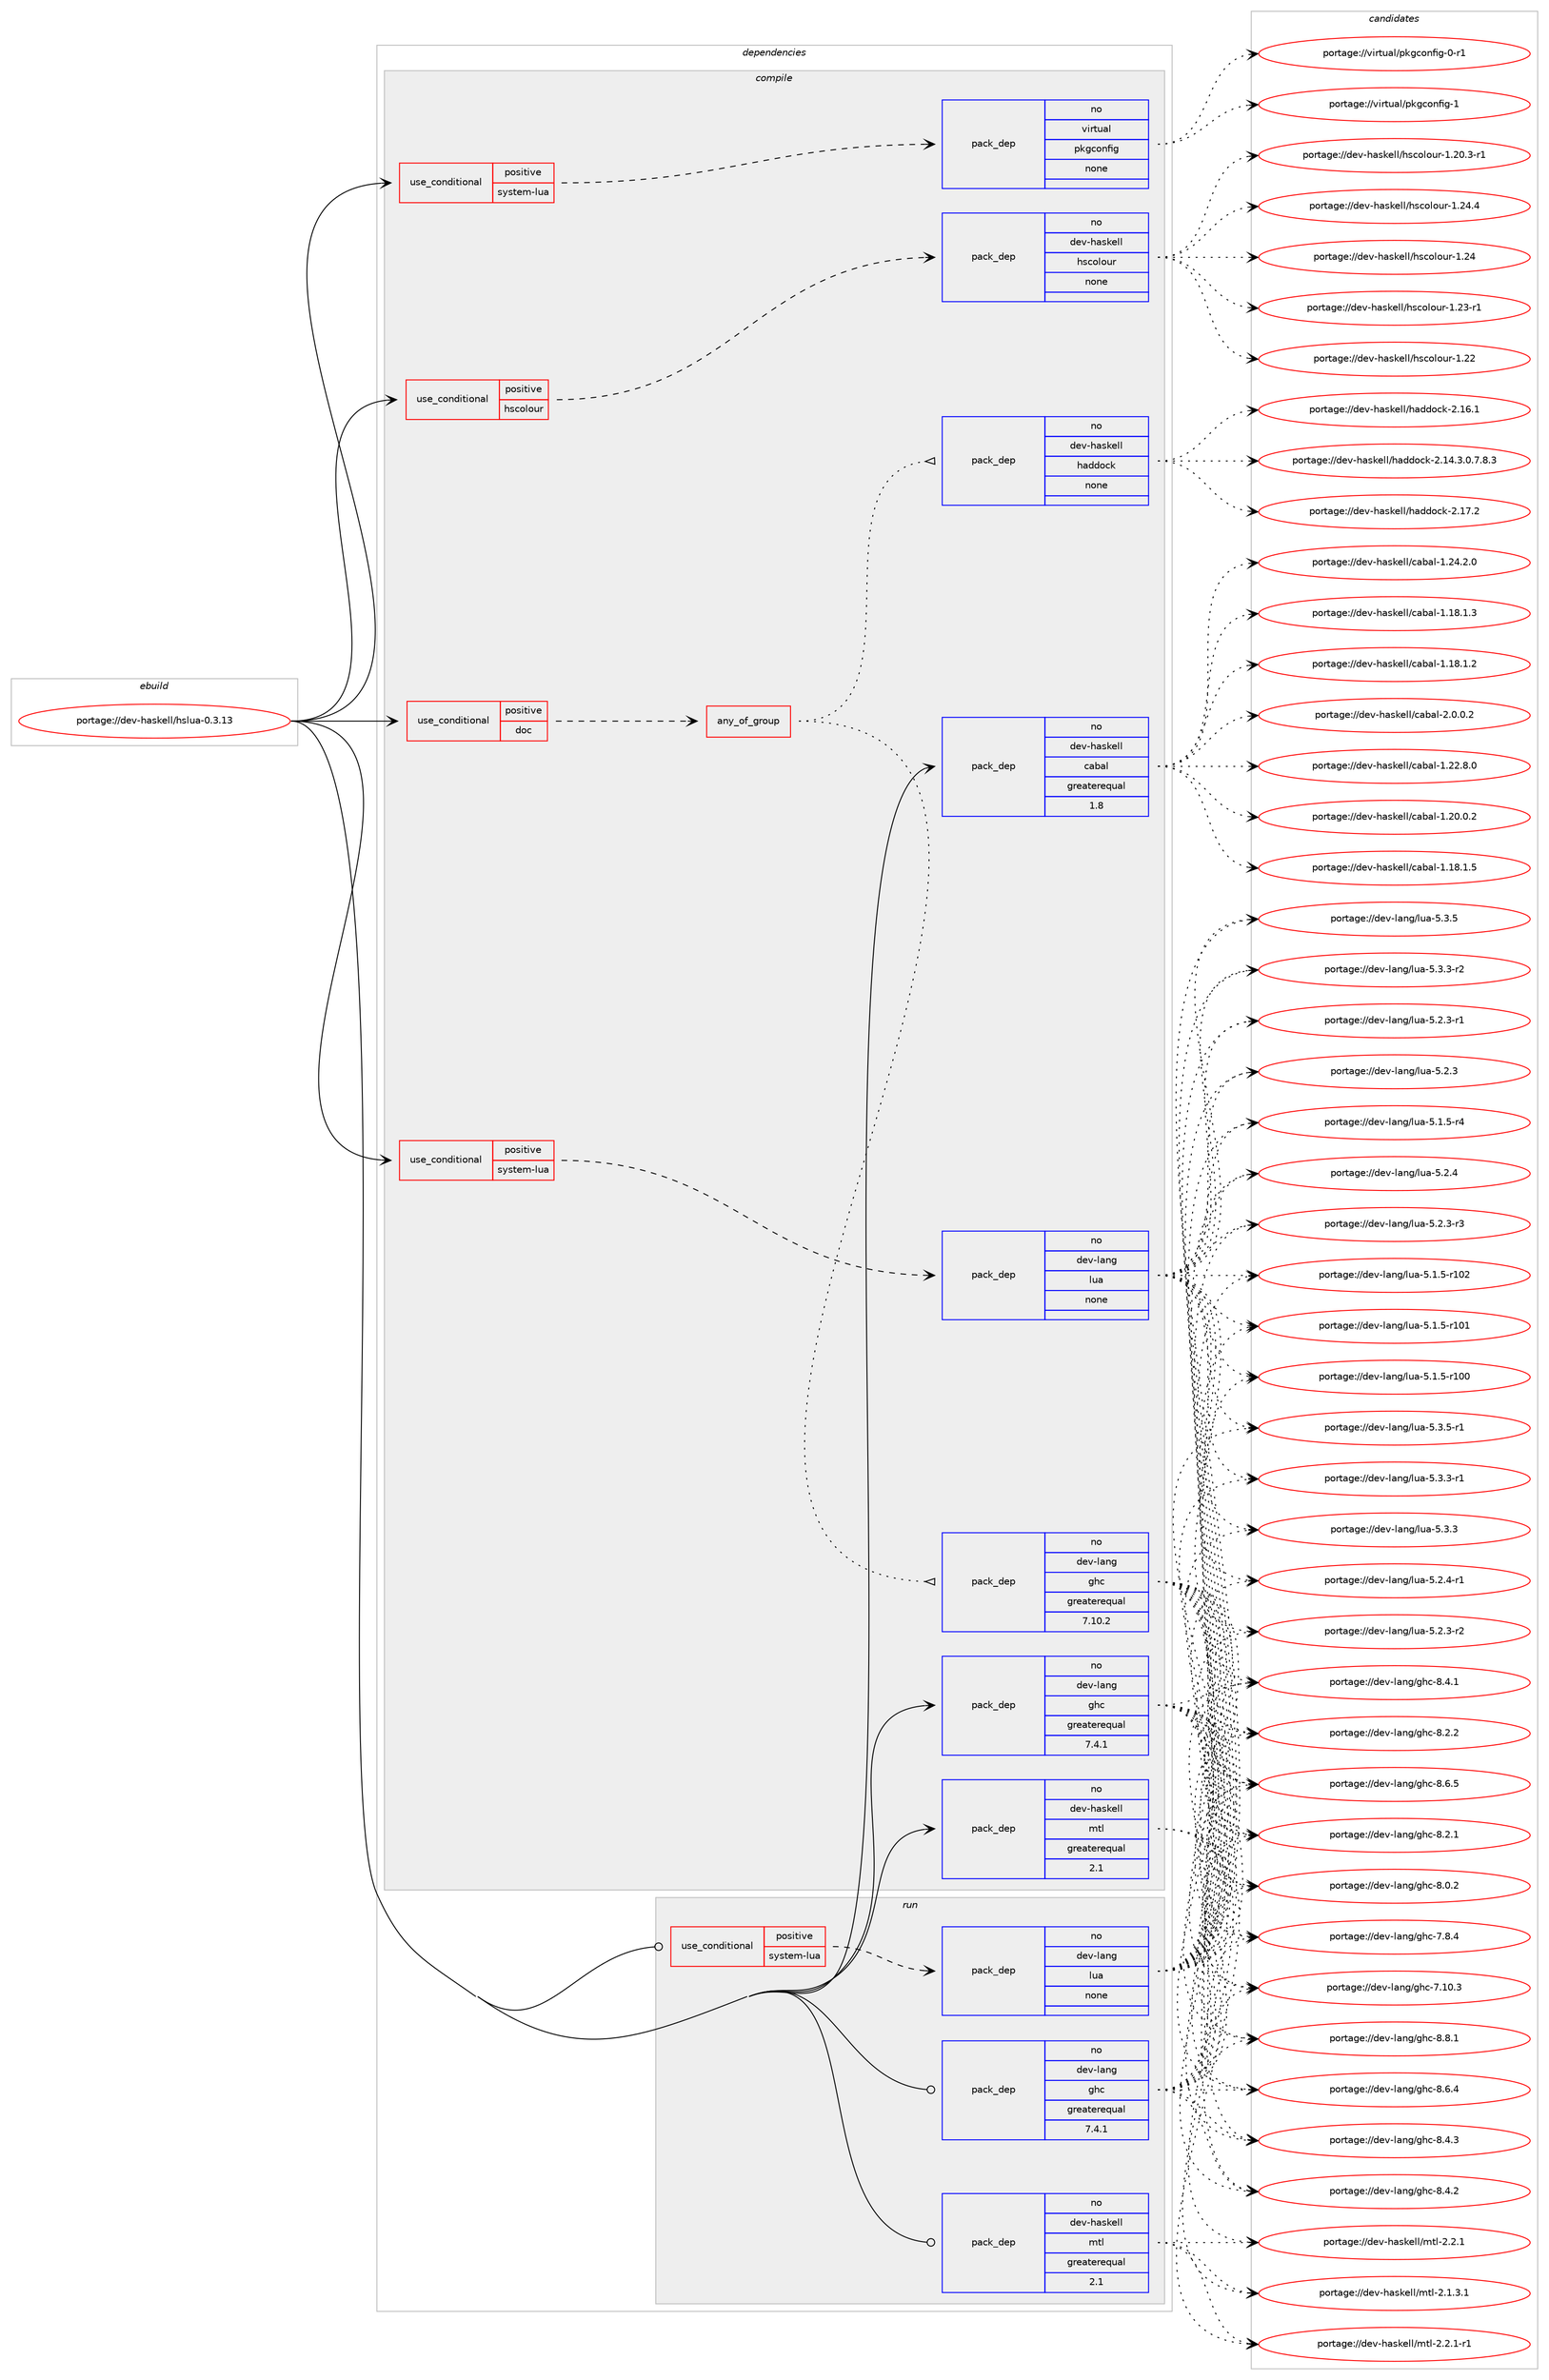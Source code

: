 digraph prolog {

# *************
# Graph options
# *************

newrank=true;
concentrate=true;
compound=true;
graph [rankdir=LR,fontname=Helvetica,fontsize=10,ranksep=1.5];#, ranksep=2.5, nodesep=0.2];
edge  [arrowhead=vee];
node  [fontname=Helvetica,fontsize=10];

# **********
# The ebuild
# **********

subgraph cluster_leftcol {
color=gray;
label=<<i>ebuild</i>>;
id [label="portage://dev-haskell/hslua-0.3.13", color=red, width=4, href="../dev-haskell/hslua-0.3.13.svg"];
}

# ****************
# The dependencies
# ****************

subgraph cluster_midcol {
color=gray;
label=<<i>dependencies</i>>;
subgraph cluster_compile {
fillcolor="#eeeeee";
style=filled;
label=<<i>compile</i>>;
subgraph cond133434 {
dependency558349 [label=<<TABLE BORDER="0" CELLBORDER="1" CELLSPACING="0" CELLPADDING="4"><TR><TD ROWSPAN="3" CELLPADDING="10">use_conditional</TD></TR><TR><TD>positive</TD></TR><TR><TD>doc</TD></TR></TABLE>>, shape=none, color=red];
subgraph any6278 {
dependency558350 [label=<<TABLE BORDER="0" CELLBORDER="1" CELLSPACING="0" CELLPADDING="4"><TR><TD CELLPADDING="10">any_of_group</TD></TR></TABLE>>, shape=none, color=red];subgraph pack418400 {
dependency558351 [label=<<TABLE BORDER="0" CELLBORDER="1" CELLSPACING="0" CELLPADDING="4" WIDTH="220"><TR><TD ROWSPAN="6" CELLPADDING="30">pack_dep</TD></TR><TR><TD WIDTH="110">no</TD></TR><TR><TD>dev-haskell</TD></TR><TR><TD>haddock</TD></TR><TR><TD>none</TD></TR><TR><TD></TD></TR></TABLE>>, shape=none, color=blue];
}
dependency558350:e -> dependency558351:w [weight=20,style="dotted",arrowhead="oinv"];
subgraph pack418401 {
dependency558352 [label=<<TABLE BORDER="0" CELLBORDER="1" CELLSPACING="0" CELLPADDING="4" WIDTH="220"><TR><TD ROWSPAN="6" CELLPADDING="30">pack_dep</TD></TR><TR><TD WIDTH="110">no</TD></TR><TR><TD>dev-lang</TD></TR><TR><TD>ghc</TD></TR><TR><TD>greaterequal</TD></TR><TR><TD>7.10.2</TD></TR></TABLE>>, shape=none, color=blue];
}
dependency558350:e -> dependency558352:w [weight=20,style="dotted",arrowhead="oinv"];
}
dependency558349:e -> dependency558350:w [weight=20,style="dashed",arrowhead="vee"];
}
id:e -> dependency558349:w [weight=20,style="solid",arrowhead="vee"];
subgraph cond133435 {
dependency558353 [label=<<TABLE BORDER="0" CELLBORDER="1" CELLSPACING="0" CELLPADDING="4"><TR><TD ROWSPAN="3" CELLPADDING="10">use_conditional</TD></TR><TR><TD>positive</TD></TR><TR><TD>hscolour</TD></TR></TABLE>>, shape=none, color=red];
subgraph pack418402 {
dependency558354 [label=<<TABLE BORDER="0" CELLBORDER="1" CELLSPACING="0" CELLPADDING="4" WIDTH="220"><TR><TD ROWSPAN="6" CELLPADDING="30">pack_dep</TD></TR><TR><TD WIDTH="110">no</TD></TR><TR><TD>dev-haskell</TD></TR><TR><TD>hscolour</TD></TR><TR><TD>none</TD></TR><TR><TD></TD></TR></TABLE>>, shape=none, color=blue];
}
dependency558353:e -> dependency558354:w [weight=20,style="dashed",arrowhead="vee"];
}
id:e -> dependency558353:w [weight=20,style="solid",arrowhead="vee"];
subgraph cond133436 {
dependency558355 [label=<<TABLE BORDER="0" CELLBORDER="1" CELLSPACING="0" CELLPADDING="4"><TR><TD ROWSPAN="3" CELLPADDING="10">use_conditional</TD></TR><TR><TD>positive</TD></TR><TR><TD>system-lua</TD></TR></TABLE>>, shape=none, color=red];
subgraph pack418403 {
dependency558356 [label=<<TABLE BORDER="0" CELLBORDER="1" CELLSPACING="0" CELLPADDING="4" WIDTH="220"><TR><TD ROWSPAN="6" CELLPADDING="30">pack_dep</TD></TR><TR><TD WIDTH="110">no</TD></TR><TR><TD>dev-lang</TD></TR><TR><TD>lua</TD></TR><TR><TD>none</TD></TR><TR><TD></TD></TR></TABLE>>, shape=none, color=blue];
}
dependency558355:e -> dependency558356:w [weight=20,style="dashed",arrowhead="vee"];
}
id:e -> dependency558355:w [weight=20,style="solid",arrowhead="vee"];
subgraph cond133437 {
dependency558357 [label=<<TABLE BORDER="0" CELLBORDER="1" CELLSPACING="0" CELLPADDING="4"><TR><TD ROWSPAN="3" CELLPADDING="10">use_conditional</TD></TR><TR><TD>positive</TD></TR><TR><TD>system-lua</TD></TR></TABLE>>, shape=none, color=red];
subgraph pack418404 {
dependency558358 [label=<<TABLE BORDER="0" CELLBORDER="1" CELLSPACING="0" CELLPADDING="4" WIDTH="220"><TR><TD ROWSPAN="6" CELLPADDING="30">pack_dep</TD></TR><TR><TD WIDTH="110">no</TD></TR><TR><TD>virtual</TD></TR><TR><TD>pkgconfig</TD></TR><TR><TD>none</TD></TR><TR><TD></TD></TR></TABLE>>, shape=none, color=blue];
}
dependency558357:e -> dependency558358:w [weight=20,style="dashed",arrowhead="vee"];
}
id:e -> dependency558357:w [weight=20,style="solid",arrowhead="vee"];
subgraph pack418405 {
dependency558359 [label=<<TABLE BORDER="0" CELLBORDER="1" CELLSPACING="0" CELLPADDING="4" WIDTH="220"><TR><TD ROWSPAN="6" CELLPADDING="30">pack_dep</TD></TR><TR><TD WIDTH="110">no</TD></TR><TR><TD>dev-haskell</TD></TR><TR><TD>cabal</TD></TR><TR><TD>greaterequal</TD></TR><TR><TD>1.8</TD></TR></TABLE>>, shape=none, color=blue];
}
id:e -> dependency558359:w [weight=20,style="solid",arrowhead="vee"];
subgraph pack418406 {
dependency558360 [label=<<TABLE BORDER="0" CELLBORDER="1" CELLSPACING="0" CELLPADDING="4" WIDTH="220"><TR><TD ROWSPAN="6" CELLPADDING="30">pack_dep</TD></TR><TR><TD WIDTH="110">no</TD></TR><TR><TD>dev-haskell</TD></TR><TR><TD>mtl</TD></TR><TR><TD>greaterequal</TD></TR><TR><TD>2.1</TD></TR></TABLE>>, shape=none, color=blue];
}
id:e -> dependency558360:w [weight=20,style="solid",arrowhead="vee"];
subgraph pack418407 {
dependency558361 [label=<<TABLE BORDER="0" CELLBORDER="1" CELLSPACING="0" CELLPADDING="4" WIDTH="220"><TR><TD ROWSPAN="6" CELLPADDING="30">pack_dep</TD></TR><TR><TD WIDTH="110">no</TD></TR><TR><TD>dev-lang</TD></TR><TR><TD>ghc</TD></TR><TR><TD>greaterequal</TD></TR><TR><TD>7.4.1</TD></TR></TABLE>>, shape=none, color=blue];
}
id:e -> dependency558361:w [weight=20,style="solid",arrowhead="vee"];
}
subgraph cluster_compileandrun {
fillcolor="#eeeeee";
style=filled;
label=<<i>compile and run</i>>;
}
subgraph cluster_run {
fillcolor="#eeeeee";
style=filled;
label=<<i>run</i>>;
subgraph cond133438 {
dependency558362 [label=<<TABLE BORDER="0" CELLBORDER="1" CELLSPACING="0" CELLPADDING="4"><TR><TD ROWSPAN="3" CELLPADDING="10">use_conditional</TD></TR><TR><TD>positive</TD></TR><TR><TD>system-lua</TD></TR></TABLE>>, shape=none, color=red];
subgraph pack418408 {
dependency558363 [label=<<TABLE BORDER="0" CELLBORDER="1" CELLSPACING="0" CELLPADDING="4" WIDTH="220"><TR><TD ROWSPAN="6" CELLPADDING="30">pack_dep</TD></TR><TR><TD WIDTH="110">no</TD></TR><TR><TD>dev-lang</TD></TR><TR><TD>lua</TD></TR><TR><TD>none</TD></TR><TR><TD></TD></TR></TABLE>>, shape=none, color=blue];
}
dependency558362:e -> dependency558363:w [weight=20,style="dashed",arrowhead="vee"];
}
id:e -> dependency558362:w [weight=20,style="solid",arrowhead="odot"];
subgraph pack418409 {
dependency558364 [label=<<TABLE BORDER="0" CELLBORDER="1" CELLSPACING="0" CELLPADDING="4" WIDTH="220"><TR><TD ROWSPAN="6" CELLPADDING="30">pack_dep</TD></TR><TR><TD WIDTH="110">no</TD></TR><TR><TD>dev-haskell</TD></TR><TR><TD>mtl</TD></TR><TR><TD>greaterequal</TD></TR><TR><TD>2.1</TD></TR></TABLE>>, shape=none, color=blue];
}
id:e -> dependency558364:w [weight=20,style="solid",arrowhead="odot"];
subgraph pack418410 {
dependency558365 [label=<<TABLE BORDER="0" CELLBORDER="1" CELLSPACING="0" CELLPADDING="4" WIDTH="220"><TR><TD ROWSPAN="6" CELLPADDING="30">pack_dep</TD></TR><TR><TD WIDTH="110">no</TD></TR><TR><TD>dev-lang</TD></TR><TR><TD>ghc</TD></TR><TR><TD>greaterequal</TD></TR><TR><TD>7.4.1</TD></TR></TABLE>>, shape=none, color=blue];
}
id:e -> dependency558365:w [weight=20,style="solid",arrowhead="odot"];
}
}

# **************
# The candidates
# **************

subgraph cluster_choices {
rank=same;
color=gray;
label=<<i>candidates</i>>;

subgraph choice418400 {
color=black;
nodesep=1;
choice100101118451049711510710110810847104971001001119910745504649554650 [label="portage://dev-haskell/haddock-2.17.2", color=red, width=4,href="../dev-haskell/haddock-2.17.2.svg"];
choice100101118451049711510710110810847104971001001119910745504649544649 [label="portage://dev-haskell/haddock-2.16.1", color=red, width=4,href="../dev-haskell/haddock-2.16.1.svg"];
choice1001011184510497115107101108108471049710010011199107455046495246514648465546564651 [label="portage://dev-haskell/haddock-2.14.3.0.7.8.3", color=red, width=4,href="../dev-haskell/haddock-2.14.3.0.7.8.3.svg"];
dependency558351:e -> choice100101118451049711510710110810847104971001001119910745504649554650:w [style=dotted,weight="100"];
dependency558351:e -> choice100101118451049711510710110810847104971001001119910745504649544649:w [style=dotted,weight="100"];
dependency558351:e -> choice1001011184510497115107101108108471049710010011199107455046495246514648465546564651:w [style=dotted,weight="100"];
}
subgraph choice418401 {
color=black;
nodesep=1;
choice10010111845108971101034710310499455646564649 [label="portage://dev-lang/ghc-8.8.1", color=red, width=4,href="../dev-lang/ghc-8.8.1.svg"];
choice10010111845108971101034710310499455646544653 [label="portage://dev-lang/ghc-8.6.5", color=red, width=4,href="../dev-lang/ghc-8.6.5.svg"];
choice10010111845108971101034710310499455646544652 [label="portage://dev-lang/ghc-8.6.4", color=red, width=4,href="../dev-lang/ghc-8.6.4.svg"];
choice10010111845108971101034710310499455646524651 [label="portage://dev-lang/ghc-8.4.3", color=red, width=4,href="../dev-lang/ghc-8.4.3.svg"];
choice10010111845108971101034710310499455646524650 [label="portage://dev-lang/ghc-8.4.2", color=red, width=4,href="../dev-lang/ghc-8.4.2.svg"];
choice10010111845108971101034710310499455646524649 [label="portage://dev-lang/ghc-8.4.1", color=red, width=4,href="../dev-lang/ghc-8.4.1.svg"];
choice10010111845108971101034710310499455646504650 [label="portage://dev-lang/ghc-8.2.2", color=red, width=4,href="../dev-lang/ghc-8.2.2.svg"];
choice10010111845108971101034710310499455646504649 [label="portage://dev-lang/ghc-8.2.1", color=red, width=4,href="../dev-lang/ghc-8.2.1.svg"];
choice10010111845108971101034710310499455646484650 [label="portage://dev-lang/ghc-8.0.2", color=red, width=4,href="../dev-lang/ghc-8.0.2.svg"];
choice10010111845108971101034710310499455546564652 [label="portage://dev-lang/ghc-7.8.4", color=red, width=4,href="../dev-lang/ghc-7.8.4.svg"];
choice1001011184510897110103471031049945554649484651 [label="portage://dev-lang/ghc-7.10.3", color=red, width=4,href="../dev-lang/ghc-7.10.3.svg"];
dependency558352:e -> choice10010111845108971101034710310499455646564649:w [style=dotted,weight="100"];
dependency558352:e -> choice10010111845108971101034710310499455646544653:w [style=dotted,weight="100"];
dependency558352:e -> choice10010111845108971101034710310499455646544652:w [style=dotted,weight="100"];
dependency558352:e -> choice10010111845108971101034710310499455646524651:w [style=dotted,weight="100"];
dependency558352:e -> choice10010111845108971101034710310499455646524650:w [style=dotted,weight="100"];
dependency558352:e -> choice10010111845108971101034710310499455646524649:w [style=dotted,weight="100"];
dependency558352:e -> choice10010111845108971101034710310499455646504650:w [style=dotted,weight="100"];
dependency558352:e -> choice10010111845108971101034710310499455646504649:w [style=dotted,weight="100"];
dependency558352:e -> choice10010111845108971101034710310499455646484650:w [style=dotted,weight="100"];
dependency558352:e -> choice10010111845108971101034710310499455546564652:w [style=dotted,weight="100"];
dependency558352:e -> choice1001011184510897110103471031049945554649484651:w [style=dotted,weight="100"];
}
subgraph choice418402 {
color=black;
nodesep=1;
choice1001011184510497115107101108108471041159911110811111711445494650524652 [label="portage://dev-haskell/hscolour-1.24.4", color=red, width=4,href="../dev-haskell/hscolour-1.24.4.svg"];
choice100101118451049711510710110810847104115991111081111171144549465052 [label="portage://dev-haskell/hscolour-1.24", color=red, width=4,href="../dev-haskell/hscolour-1.24.svg"];
choice1001011184510497115107101108108471041159911110811111711445494650514511449 [label="portage://dev-haskell/hscolour-1.23-r1", color=red, width=4,href="../dev-haskell/hscolour-1.23-r1.svg"];
choice100101118451049711510710110810847104115991111081111171144549465050 [label="portage://dev-haskell/hscolour-1.22", color=red, width=4,href="../dev-haskell/hscolour-1.22.svg"];
choice10010111845104971151071011081084710411599111108111117114454946504846514511449 [label="portage://dev-haskell/hscolour-1.20.3-r1", color=red, width=4,href="../dev-haskell/hscolour-1.20.3-r1.svg"];
dependency558354:e -> choice1001011184510497115107101108108471041159911110811111711445494650524652:w [style=dotted,weight="100"];
dependency558354:e -> choice100101118451049711510710110810847104115991111081111171144549465052:w [style=dotted,weight="100"];
dependency558354:e -> choice1001011184510497115107101108108471041159911110811111711445494650514511449:w [style=dotted,weight="100"];
dependency558354:e -> choice100101118451049711510710110810847104115991111081111171144549465050:w [style=dotted,weight="100"];
dependency558354:e -> choice10010111845104971151071011081084710411599111108111117114454946504846514511449:w [style=dotted,weight="100"];
}
subgraph choice418403 {
color=black;
nodesep=1;
choice100101118451089711010347108117974553465146534511449 [label="portage://dev-lang/lua-5.3.5-r1", color=red, width=4,href="../dev-lang/lua-5.3.5-r1.svg"];
choice10010111845108971101034710811797455346514653 [label="portage://dev-lang/lua-5.3.5", color=red, width=4,href="../dev-lang/lua-5.3.5.svg"];
choice100101118451089711010347108117974553465146514511450 [label="portage://dev-lang/lua-5.3.3-r2", color=red, width=4,href="../dev-lang/lua-5.3.3-r2.svg"];
choice100101118451089711010347108117974553465146514511449 [label="portage://dev-lang/lua-5.3.3-r1", color=red, width=4,href="../dev-lang/lua-5.3.3-r1.svg"];
choice10010111845108971101034710811797455346514651 [label="portage://dev-lang/lua-5.3.3", color=red, width=4,href="../dev-lang/lua-5.3.3.svg"];
choice100101118451089711010347108117974553465046524511449 [label="portage://dev-lang/lua-5.2.4-r1", color=red, width=4,href="../dev-lang/lua-5.2.4-r1.svg"];
choice10010111845108971101034710811797455346504652 [label="portage://dev-lang/lua-5.2.4", color=red, width=4,href="../dev-lang/lua-5.2.4.svg"];
choice100101118451089711010347108117974553465046514511451 [label="portage://dev-lang/lua-5.2.3-r3", color=red, width=4,href="../dev-lang/lua-5.2.3-r3.svg"];
choice100101118451089711010347108117974553465046514511450 [label="portage://dev-lang/lua-5.2.3-r2", color=red, width=4,href="../dev-lang/lua-5.2.3-r2.svg"];
choice100101118451089711010347108117974553465046514511449 [label="portage://dev-lang/lua-5.2.3-r1", color=red, width=4,href="../dev-lang/lua-5.2.3-r1.svg"];
choice10010111845108971101034710811797455346504651 [label="portage://dev-lang/lua-5.2.3", color=red, width=4,href="../dev-lang/lua-5.2.3.svg"];
choice100101118451089711010347108117974553464946534511452 [label="portage://dev-lang/lua-5.1.5-r4", color=red, width=4,href="../dev-lang/lua-5.1.5-r4.svg"];
choice1001011184510897110103471081179745534649465345114494850 [label="portage://dev-lang/lua-5.1.5-r102", color=red, width=4,href="../dev-lang/lua-5.1.5-r102.svg"];
choice1001011184510897110103471081179745534649465345114494849 [label="portage://dev-lang/lua-5.1.5-r101", color=red, width=4,href="../dev-lang/lua-5.1.5-r101.svg"];
choice1001011184510897110103471081179745534649465345114494848 [label="portage://dev-lang/lua-5.1.5-r100", color=red, width=4,href="../dev-lang/lua-5.1.5-r100.svg"];
dependency558356:e -> choice100101118451089711010347108117974553465146534511449:w [style=dotted,weight="100"];
dependency558356:e -> choice10010111845108971101034710811797455346514653:w [style=dotted,weight="100"];
dependency558356:e -> choice100101118451089711010347108117974553465146514511450:w [style=dotted,weight="100"];
dependency558356:e -> choice100101118451089711010347108117974553465146514511449:w [style=dotted,weight="100"];
dependency558356:e -> choice10010111845108971101034710811797455346514651:w [style=dotted,weight="100"];
dependency558356:e -> choice100101118451089711010347108117974553465046524511449:w [style=dotted,weight="100"];
dependency558356:e -> choice10010111845108971101034710811797455346504652:w [style=dotted,weight="100"];
dependency558356:e -> choice100101118451089711010347108117974553465046514511451:w [style=dotted,weight="100"];
dependency558356:e -> choice100101118451089711010347108117974553465046514511450:w [style=dotted,weight="100"];
dependency558356:e -> choice100101118451089711010347108117974553465046514511449:w [style=dotted,weight="100"];
dependency558356:e -> choice10010111845108971101034710811797455346504651:w [style=dotted,weight="100"];
dependency558356:e -> choice100101118451089711010347108117974553464946534511452:w [style=dotted,weight="100"];
dependency558356:e -> choice1001011184510897110103471081179745534649465345114494850:w [style=dotted,weight="100"];
dependency558356:e -> choice1001011184510897110103471081179745534649465345114494849:w [style=dotted,weight="100"];
dependency558356:e -> choice1001011184510897110103471081179745534649465345114494848:w [style=dotted,weight="100"];
}
subgraph choice418404 {
color=black;
nodesep=1;
choice1181051141161179710847112107103991111101021051034549 [label="portage://virtual/pkgconfig-1", color=red, width=4,href="../virtual/pkgconfig-1.svg"];
choice11810511411611797108471121071039911111010210510345484511449 [label="portage://virtual/pkgconfig-0-r1", color=red, width=4,href="../virtual/pkgconfig-0-r1.svg"];
dependency558358:e -> choice1181051141161179710847112107103991111101021051034549:w [style=dotted,weight="100"];
dependency558358:e -> choice11810511411611797108471121071039911111010210510345484511449:w [style=dotted,weight="100"];
}
subgraph choice418405 {
color=black;
nodesep=1;
choice100101118451049711510710110810847999798971084550464846484650 [label="portage://dev-haskell/cabal-2.0.0.2", color=red, width=4,href="../dev-haskell/cabal-2.0.0.2.svg"];
choice10010111845104971151071011081084799979897108454946505246504648 [label="portage://dev-haskell/cabal-1.24.2.0", color=red, width=4,href="../dev-haskell/cabal-1.24.2.0.svg"];
choice10010111845104971151071011081084799979897108454946505046564648 [label="portage://dev-haskell/cabal-1.22.8.0", color=red, width=4,href="../dev-haskell/cabal-1.22.8.0.svg"];
choice10010111845104971151071011081084799979897108454946504846484650 [label="portage://dev-haskell/cabal-1.20.0.2", color=red, width=4,href="../dev-haskell/cabal-1.20.0.2.svg"];
choice10010111845104971151071011081084799979897108454946495646494653 [label="portage://dev-haskell/cabal-1.18.1.5", color=red, width=4,href="../dev-haskell/cabal-1.18.1.5.svg"];
choice10010111845104971151071011081084799979897108454946495646494651 [label="portage://dev-haskell/cabal-1.18.1.3", color=red, width=4,href="../dev-haskell/cabal-1.18.1.3.svg"];
choice10010111845104971151071011081084799979897108454946495646494650 [label="portage://dev-haskell/cabal-1.18.1.2", color=red, width=4,href="../dev-haskell/cabal-1.18.1.2.svg"];
dependency558359:e -> choice100101118451049711510710110810847999798971084550464846484650:w [style=dotted,weight="100"];
dependency558359:e -> choice10010111845104971151071011081084799979897108454946505246504648:w [style=dotted,weight="100"];
dependency558359:e -> choice10010111845104971151071011081084799979897108454946505046564648:w [style=dotted,weight="100"];
dependency558359:e -> choice10010111845104971151071011081084799979897108454946504846484650:w [style=dotted,weight="100"];
dependency558359:e -> choice10010111845104971151071011081084799979897108454946495646494653:w [style=dotted,weight="100"];
dependency558359:e -> choice10010111845104971151071011081084799979897108454946495646494651:w [style=dotted,weight="100"];
dependency558359:e -> choice10010111845104971151071011081084799979897108454946495646494650:w [style=dotted,weight="100"];
}
subgraph choice418406 {
color=black;
nodesep=1;
choice1001011184510497115107101108108471091161084550465046494511449 [label="portage://dev-haskell/mtl-2.2.1-r1", color=red, width=4,href="../dev-haskell/mtl-2.2.1-r1.svg"];
choice100101118451049711510710110810847109116108455046504649 [label="portage://dev-haskell/mtl-2.2.1", color=red, width=4,href="../dev-haskell/mtl-2.2.1.svg"];
choice1001011184510497115107101108108471091161084550464946514649 [label="portage://dev-haskell/mtl-2.1.3.1", color=red, width=4,href="../dev-haskell/mtl-2.1.3.1.svg"];
dependency558360:e -> choice1001011184510497115107101108108471091161084550465046494511449:w [style=dotted,weight="100"];
dependency558360:e -> choice100101118451049711510710110810847109116108455046504649:w [style=dotted,weight="100"];
dependency558360:e -> choice1001011184510497115107101108108471091161084550464946514649:w [style=dotted,weight="100"];
}
subgraph choice418407 {
color=black;
nodesep=1;
choice10010111845108971101034710310499455646564649 [label="portage://dev-lang/ghc-8.8.1", color=red, width=4,href="../dev-lang/ghc-8.8.1.svg"];
choice10010111845108971101034710310499455646544653 [label="portage://dev-lang/ghc-8.6.5", color=red, width=4,href="../dev-lang/ghc-8.6.5.svg"];
choice10010111845108971101034710310499455646544652 [label="portage://dev-lang/ghc-8.6.4", color=red, width=4,href="../dev-lang/ghc-8.6.4.svg"];
choice10010111845108971101034710310499455646524651 [label="portage://dev-lang/ghc-8.4.3", color=red, width=4,href="../dev-lang/ghc-8.4.3.svg"];
choice10010111845108971101034710310499455646524650 [label="portage://dev-lang/ghc-8.4.2", color=red, width=4,href="../dev-lang/ghc-8.4.2.svg"];
choice10010111845108971101034710310499455646524649 [label="portage://dev-lang/ghc-8.4.1", color=red, width=4,href="../dev-lang/ghc-8.4.1.svg"];
choice10010111845108971101034710310499455646504650 [label="portage://dev-lang/ghc-8.2.2", color=red, width=4,href="../dev-lang/ghc-8.2.2.svg"];
choice10010111845108971101034710310499455646504649 [label="portage://dev-lang/ghc-8.2.1", color=red, width=4,href="../dev-lang/ghc-8.2.1.svg"];
choice10010111845108971101034710310499455646484650 [label="portage://dev-lang/ghc-8.0.2", color=red, width=4,href="../dev-lang/ghc-8.0.2.svg"];
choice10010111845108971101034710310499455546564652 [label="portage://dev-lang/ghc-7.8.4", color=red, width=4,href="../dev-lang/ghc-7.8.4.svg"];
choice1001011184510897110103471031049945554649484651 [label="portage://dev-lang/ghc-7.10.3", color=red, width=4,href="../dev-lang/ghc-7.10.3.svg"];
dependency558361:e -> choice10010111845108971101034710310499455646564649:w [style=dotted,weight="100"];
dependency558361:e -> choice10010111845108971101034710310499455646544653:w [style=dotted,weight="100"];
dependency558361:e -> choice10010111845108971101034710310499455646544652:w [style=dotted,weight="100"];
dependency558361:e -> choice10010111845108971101034710310499455646524651:w [style=dotted,weight="100"];
dependency558361:e -> choice10010111845108971101034710310499455646524650:w [style=dotted,weight="100"];
dependency558361:e -> choice10010111845108971101034710310499455646524649:w [style=dotted,weight="100"];
dependency558361:e -> choice10010111845108971101034710310499455646504650:w [style=dotted,weight="100"];
dependency558361:e -> choice10010111845108971101034710310499455646504649:w [style=dotted,weight="100"];
dependency558361:e -> choice10010111845108971101034710310499455646484650:w [style=dotted,weight="100"];
dependency558361:e -> choice10010111845108971101034710310499455546564652:w [style=dotted,weight="100"];
dependency558361:e -> choice1001011184510897110103471031049945554649484651:w [style=dotted,weight="100"];
}
subgraph choice418408 {
color=black;
nodesep=1;
choice100101118451089711010347108117974553465146534511449 [label="portage://dev-lang/lua-5.3.5-r1", color=red, width=4,href="../dev-lang/lua-5.3.5-r1.svg"];
choice10010111845108971101034710811797455346514653 [label="portage://dev-lang/lua-5.3.5", color=red, width=4,href="../dev-lang/lua-5.3.5.svg"];
choice100101118451089711010347108117974553465146514511450 [label="portage://dev-lang/lua-5.3.3-r2", color=red, width=4,href="../dev-lang/lua-5.3.3-r2.svg"];
choice100101118451089711010347108117974553465146514511449 [label="portage://dev-lang/lua-5.3.3-r1", color=red, width=4,href="../dev-lang/lua-5.3.3-r1.svg"];
choice10010111845108971101034710811797455346514651 [label="portage://dev-lang/lua-5.3.3", color=red, width=4,href="../dev-lang/lua-5.3.3.svg"];
choice100101118451089711010347108117974553465046524511449 [label="portage://dev-lang/lua-5.2.4-r1", color=red, width=4,href="../dev-lang/lua-5.2.4-r1.svg"];
choice10010111845108971101034710811797455346504652 [label="portage://dev-lang/lua-5.2.4", color=red, width=4,href="../dev-lang/lua-5.2.4.svg"];
choice100101118451089711010347108117974553465046514511451 [label="portage://dev-lang/lua-5.2.3-r3", color=red, width=4,href="../dev-lang/lua-5.2.3-r3.svg"];
choice100101118451089711010347108117974553465046514511450 [label="portage://dev-lang/lua-5.2.3-r2", color=red, width=4,href="../dev-lang/lua-5.2.3-r2.svg"];
choice100101118451089711010347108117974553465046514511449 [label="portage://dev-lang/lua-5.2.3-r1", color=red, width=4,href="../dev-lang/lua-5.2.3-r1.svg"];
choice10010111845108971101034710811797455346504651 [label="portage://dev-lang/lua-5.2.3", color=red, width=4,href="../dev-lang/lua-5.2.3.svg"];
choice100101118451089711010347108117974553464946534511452 [label="portage://dev-lang/lua-5.1.5-r4", color=red, width=4,href="../dev-lang/lua-5.1.5-r4.svg"];
choice1001011184510897110103471081179745534649465345114494850 [label="portage://dev-lang/lua-5.1.5-r102", color=red, width=4,href="../dev-lang/lua-5.1.5-r102.svg"];
choice1001011184510897110103471081179745534649465345114494849 [label="portage://dev-lang/lua-5.1.5-r101", color=red, width=4,href="../dev-lang/lua-5.1.5-r101.svg"];
choice1001011184510897110103471081179745534649465345114494848 [label="portage://dev-lang/lua-5.1.5-r100", color=red, width=4,href="../dev-lang/lua-5.1.5-r100.svg"];
dependency558363:e -> choice100101118451089711010347108117974553465146534511449:w [style=dotted,weight="100"];
dependency558363:e -> choice10010111845108971101034710811797455346514653:w [style=dotted,weight="100"];
dependency558363:e -> choice100101118451089711010347108117974553465146514511450:w [style=dotted,weight="100"];
dependency558363:e -> choice100101118451089711010347108117974553465146514511449:w [style=dotted,weight="100"];
dependency558363:e -> choice10010111845108971101034710811797455346514651:w [style=dotted,weight="100"];
dependency558363:e -> choice100101118451089711010347108117974553465046524511449:w [style=dotted,weight="100"];
dependency558363:e -> choice10010111845108971101034710811797455346504652:w [style=dotted,weight="100"];
dependency558363:e -> choice100101118451089711010347108117974553465046514511451:w [style=dotted,weight="100"];
dependency558363:e -> choice100101118451089711010347108117974553465046514511450:w [style=dotted,weight="100"];
dependency558363:e -> choice100101118451089711010347108117974553465046514511449:w [style=dotted,weight="100"];
dependency558363:e -> choice10010111845108971101034710811797455346504651:w [style=dotted,weight="100"];
dependency558363:e -> choice100101118451089711010347108117974553464946534511452:w [style=dotted,weight="100"];
dependency558363:e -> choice1001011184510897110103471081179745534649465345114494850:w [style=dotted,weight="100"];
dependency558363:e -> choice1001011184510897110103471081179745534649465345114494849:w [style=dotted,weight="100"];
dependency558363:e -> choice1001011184510897110103471081179745534649465345114494848:w [style=dotted,weight="100"];
}
subgraph choice418409 {
color=black;
nodesep=1;
choice1001011184510497115107101108108471091161084550465046494511449 [label="portage://dev-haskell/mtl-2.2.1-r1", color=red, width=4,href="../dev-haskell/mtl-2.2.1-r1.svg"];
choice100101118451049711510710110810847109116108455046504649 [label="portage://dev-haskell/mtl-2.2.1", color=red, width=4,href="../dev-haskell/mtl-2.2.1.svg"];
choice1001011184510497115107101108108471091161084550464946514649 [label="portage://dev-haskell/mtl-2.1.3.1", color=red, width=4,href="../dev-haskell/mtl-2.1.3.1.svg"];
dependency558364:e -> choice1001011184510497115107101108108471091161084550465046494511449:w [style=dotted,weight="100"];
dependency558364:e -> choice100101118451049711510710110810847109116108455046504649:w [style=dotted,weight="100"];
dependency558364:e -> choice1001011184510497115107101108108471091161084550464946514649:w [style=dotted,weight="100"];
}
subgraph choice418410 {
color=black;
nodesep=1;
choice10010111845108971101034710310499455646564649 [label="portage://dev-lang/ghc-8.8.1", color=red, width=4,href="../dev-lang/ghc-8.8.1.svg"];
choice10010111845108971101034710310499455646544653 [label="portage://dev-lang/ghc-8.6.5", color=red, width=4,href="../dev-lang/ghc-8.6.5.svg"];
choice10010111845108971101034710310499455646544652 [label="portage://dev-lang/ghc-8.6.4", color=red, width=4,href="../dev-lang/ghc-8.6.4.svg"];
choice10010111845108971101034710310499455646524651 [label="portage://dev-lang/ghc-8.4.3", color=red, width=4,href="../dev-lang/ghc-8.4.3.svg"];
choice10010111845108971101034710310499455646524650 [label="portage://dev-lang/ghc-8.4.2", color=red, width=4,href="../dev-lang/ghc-8.4.2.svg"];
choice10010111845108971101034710310499455646524649 [label="portage://dev-lang/ghc-8.4.1", color=red, width=4,href="../dev-lang/ghc-8.4.1.svg"];
choice10010111845108971101034710310499455646504650 [label="portage://dev-lang/ghc-8.2.2", color=red, width=4,href="../dev-lang/ghc-8.2.2.svg"];
choice10010111845108971101034710310499455646504649 [label="portage://dev-lang/ghc-8.2.1", color=red, width=4,href="../dev-lang/ghc-8.2.1.svg"];
choice10010111845108971101034710310499455646484650 [label="portage://dev-lang/ghc-8.0.2", color=red, width=4,href="../dev-lang/ghc-8.0.2.svg"];
choice10010111845108971101034710310499455546564652 [label="portage://dev-lang/ghc-7.8.4", color=red, width=4,href="../dev-lang/ghc-7.8.4.svg"];
choice1001011184510897110103471031049945554649484651 [label="portage://dev-lang/ghc-7.10.3", color=red, width=4,href="../dev-lang/ghc-7.10.3.svg"];
dependency558365:e -> choice10010111845108971101034710310499455646564649:w [style=dotted,weight="100"];
dependency558365:e -> choice10010111845108971101034710310499455646544653:w [style=dotted,weight="100"];
dependency558365:e -> choice10010111845108971101034710310499455646544652:w [style=dotted,weight="100"];
dependency558365:e -> choice10010111845108971101034710310499455646524651:w [style=dotted,weight="100"];
dependency558365:e -> choice10010111845108971101034710310499455646524650:w [style=dotted,weight="100"];
dependency558365:e -> choice10010111845108971101034710310499455646524649:w [style=dotted,weight="100"];
dependency558365:e -> choice10010111845108971101034710310499455646504650:w [style=dotted,weight="100"];
dependency558365:e -> choice10010111845108971101034710310499455646504649:w [style=dotted,weight="100"];
dependency558365:e -> choice10010111845108971101034710310499455646484650:w [style=dotted,weight="100"];
dependency558365:e -> choice10010111845108971101034710310499455546564652:w [style=dotted,weight="100"];
dependency558365:e -> choice1001011184510897110103471031049945554649484651:w [style=dotted,weight="100"];
}
}

}
